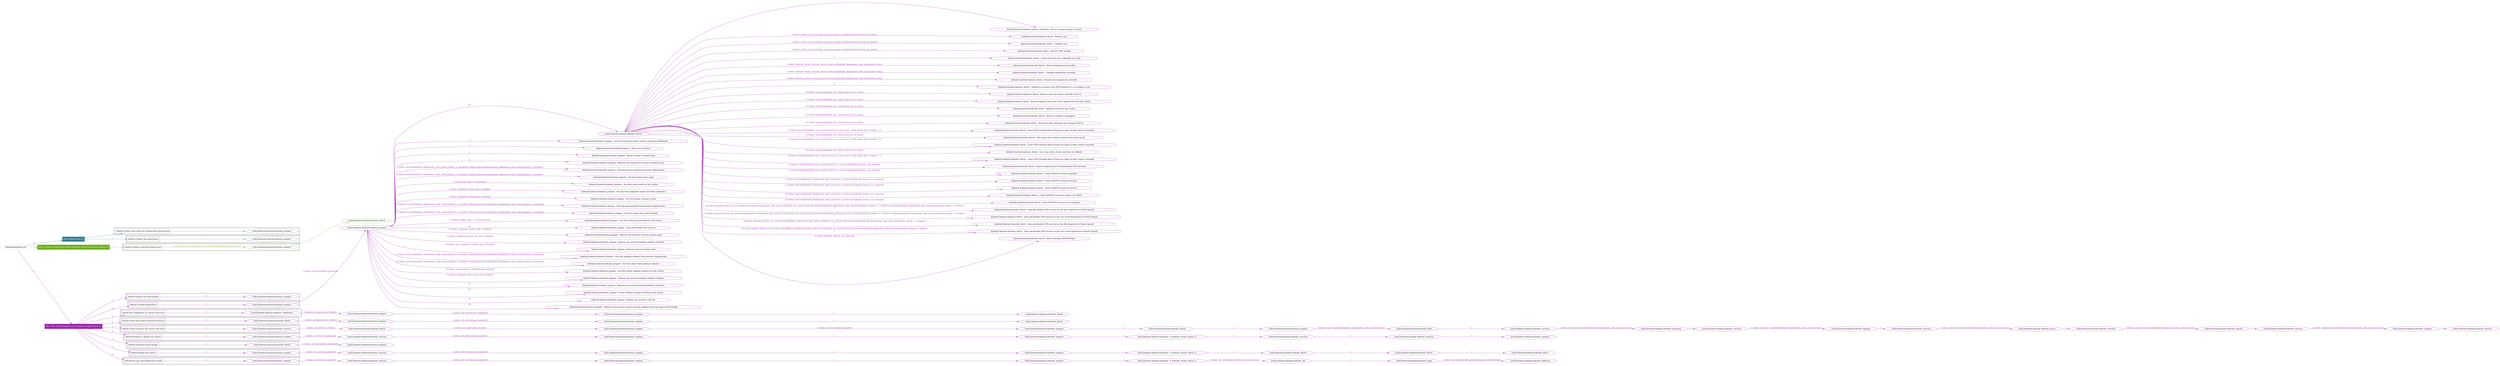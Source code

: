 digraph {
	graph [concentrate=true ordering=in rankdir=LR ratio=fill]
	edge [esep=5 sep=10]
	"kubeinit/playbook.yml" [id=root_node style=dotted]
	play_3e4458c6 [label="Play: Initial setup (1)" color="#387e94" fontcolor="#ffffff" id=play_3e4458c6 shape=box style=filled tooltip=localhost]
	"kubeinit/playbook.yml" -> play_3e4458c6 [label="1 " color="#387e94" fontcolor="#387e94" id=edge_5dd7894d labeltooltip="1 " tooltip="1 "]
	subgraph "kubeinit.kubeinit.kubeinit_prepare" {
		role_362f2348 [label="[role] kubeinit.kubeinit.kubeinit_prepare" color="#387e94" id=role_362f2348 tooltip="kubeinit.kubeinit.kubeinit_prepare"]
	}
	subgraph "kubeinit.kubeinit.kubeinit_prepare" {
		role_5cc0dd5c [label="[role] kubeinit.kubeinit.kubeinit_prepare" color="#387e94" id=role_5cc0dd5c tooltip="kubeinit.kubeinit.kubeinit_prepare"]
	}
	subgraph "Play: Initial setup (1)" {
		play_3e4458c6 -> block_9a80b5d0 [label=1 color="#387e94" fontcolor="#387e94" id=edge_ee8a1f1a labeltooltip=1 tooltip=1]
		subgraph cluster_block_9a80b5d0 {
			block_9a80b5d0 [label="[block] Gather facts about the deployment environment" color="#387e94" id=block_9a80b5d0 labeltooltip="Gather facts about the deployment environment" shape=box tooltip="Gather facts about the deployment environment"]
			block_9a80b5d0 -> role_362f2348 [label="1 " color="#387e94" fontcolor="#387e94" id=edge_64b3931f labeltooltip="1 " tooltip="1 "]
		}
		play_3e4458c6 -> block_da1a4b88 [label=2 color="#387e94" fontcolor="#387e94" id=edge_88e9b87a labeltooltip=2 tooltip=2]
		subgraph cluster_block_da1a4b88 {
			block_da1a4b88 [label="[block] Prepare the hypervisors" color="#387e94" id=block_da1a4b88 labeltooltip="Prepare the hypervisors" shape=box tooltip="Prepare the hypervisors"]
			block_da1a4b88 -> role_5cc0dd5c [label="1 " color="#387e94" fontcolor="#387e94" id=edge_35d73e39 labeltooltip="1 " tooltip="1 "]
		}
	}
	play_1908a44e [label="Play: Prepare all hypervisor hosts to deploy service and cluster nodes (0)" color="#6eb11b" fontcolor="#ffffff" id=play_1908a44e shape=box style=filled tooltip="Play: Prepare all hypervisor hosts to deploy service and cluster nodes (0)"]
	"kubeinit/playbook.yml" -> play_1908a44e [label="2 " color="#6eb11b" fontcolor="#6eb11b" id=edge_107cc01b labeltooltip="2 " tooltip="2 "]
	subgraph "kubeinit.kubeinit.kubeinit_libvirt" {
		role_36590da3 [label="[role] kubeinit.kubeinit.kubeinit_libvirt" color="#6eb11b" id=role_36590da3 tooltip="kubeinit.kubeinit.kubeinit_libvirt"]
	}
	subgraph "kubeinit.kubeinit.kubeinit_prepare" {
		role_0c005aa9 [label="[role] kubeinit.kubeinit.kubeinit_prepare" color="#6eb11b" id=role_0c005aa9 tooltip="kubeinit.kubeinit.kubeinit_prepare"]
		role_0c005aa9 -> role_36590da3 [label="1 " color="#6eb11b" fontcolor="#6eb11b" id=edge_e031c992 labeltooltip="1 " tooltip="1 "]
	}
	subgraph "Play: Prepare all hypervisor hosts to deploy service and cluster nodes (0)" {
		play_1908a44e -> block_5bf4557e [label=1 color="#6eb11b" fontcolor="#6eb11b" id=edge_34dacabb labeltooltip=1 tooltip=1]
		subgraph cluster_block_5bf4557e {
			block_5bf4557e [label="[block] Prepare individual hypervisors" color="#6eb11b" id=block_5bf4557e labeltooltip="Prepare individual hypervisors" shape=box tooltip="Prepare individual hypervisors"]
			block_5bf4557e -> role_0c005aa9 [label="1 [when: inventory_hostname in hostvars['kubeinit-facts'].hypervisors]" color="#6eb11b" fontcolor="#6eb11b" id=edge_fb489cae labeltooltip="1 [when: inventory_hostname in hostvars['kubeinit-facts'].hypervisors]" tooltip="1 [when: inventory_hostname in hostvars['kubeinit-facts'].hypervisors]"]
		}
	}
	play_e0ec0188 [label="Play: Run cluster deployment on prepared hypervisors (1)" color="#9b23a9" fontcolor="#ffffff" id=play_e0ec0188 shape=box style=filled tooltip=localhost]
	"kubeinit/playbook.yml" -> play_e0ec0188 [label="3 " color="#9b23a9" fontcolor="#9b23a9" id=edge_86d90d5e labeltooltip="3 " tooltip="3 "]
	subgraph "kubeinit.kubeinit.kubeinit_prepare" {
		role_f234d523 [label="[role] kubeinit.kubeinit.kubeinit_prepare" color="#9b23a9" id=role_f234d523 tooltip="kubeinit.kubeinit.kubeinit_prepare"]
	}
	subgraph "kubeinit.kubeinit.kubeinit_libvirt" {
		role_b74ada42 [label="[role] kubeinit.kubeinit.kubeinit_libvirt" color="#9b23a9" id=role_b74ada42 tooltip="kubeinit.kubeinit.kubeinit_libvirt"]
		task_77057389 [label="kubeinit.kubeinit.kubeinit_libvirt : Generate a list of vm guest names to match" color="#9b23a9" id=task_77057389 shape=octagon tooltip="kubeinit.kubeinit.kubeinit_libvirt : Generate a list of vm guest names to match"]
		role_b74ada42 -> task_77057389 [label="1 " color="#9b23a9" fontcolor="#9b23a9" id=edge_3cf0373e labeltooltip="1 " tooltip="1 "]
		task_a68d29db [label="kubeinit.kubeinit.kubeinit_libvirt : Destroy vms" color="#9b23a9" id=task_a68d29db shape=octagon tooltip="kubeinit.kubeinit.kubeinit_libvirt : Destroy vms"]
		role_b74ada42 -> task_a68d29db [label="2 [when: cluster_vm in matching_vm_guest_names or kubeinit_libvirt_destroy_all_guests]" color="#9b23a9" fontcolor="#9b23a9" id=edge_8be0ef36 labeltooltip="2 [when: cluster_vm in matching_vm_guest_names or kubeinit_libvirt_destroy_all_guests]" tooltip="2 [when: cluster_vm in matching_vm_guest_names or kubeinit_libvirt_destroy_all_guests]"]
		task_f47c4330 [label="kubeinit.kubeinit.kubeinit_libvirt : Undefine vms" color="#9b23a9" id=task_f47c4330 shape=octagon tooltip="kubeinit.kubeinit.kubeinit_libvirt : Undefine vms"]
		role_b74ada42 -> task_f47c4330 [label="3 [when: cluster_vm in matching_vm_guest_names or kubeinit_libvirt_destroy_all_guests]" color="#9b23a9" fontcolor="#9b23a9" id=edge_347c5d91 labeltooltip="3 [when: cluster_vm in matching_vm_guest_names or kubeinit_libvirt_destroy_all_guests]" tooltip="3 [when: cluster_vm in matching_vm_guest_names or kubeinit_libvirt_destroy_all_guests]"]
		task_2b2a0cac [label="kubeinit.kubeinit.kubeinit_libvirt : Remove VMs storage" color="#9b23a9" id=task_2b2a0cac shape=octagon tooltip="kubeinit.kubeinit.kubeinit_libvirt : Remove VMs storage"]
		role_b74ada42 -> task_2b2a0cac [label="4 [when: cluster_vm in matching_vm_guest_names or kubeinit_libvirt_destroy_all_guests]" color="#9b23a9" fontcolor="#9b23a9" id=edge_41164aaf labeltooltip="4 [when: cluster_vm in matching_vm_guest_names or kubeinit_libvirt_destroy_all_guests]" tooltip="4 [when: cluster_vm in matching_vm_guest_names or kubeinit_libvirt_destroy_all_guests]"]
		task_4bd4e16d [label="kubeinit.kubeinit.kubeinit_libvirt : Clean directories for config files per node" color="#9b23a9" id=task_4bd4e16d shape=octagon tooltip="kubeinit.kubeinit.kubeinit_libvirt : Clean directories for config files per node"]
		role_b74ada42 -> task_4bd4e16d [label="5 " color="#9b23a9" fontcolor="#9b23a9" id=edge_24b3d00a labeltooltip="5 " tooltip="5 "]
		task_49d1b191 [label="kubeinit.kubeinit.kubeinit_libvirt : Destroy deployment networks" color="#9b23a9" id=task_49d1b191 shape=octagon tooltip="kubeinit.kubeinit.kubeinit_libvirt : Destroy deployment networks"]
		role_b74ada42 -> task_49d1b191 [label="6 [when: kubeinit_cluster_network_name in hostvars[kubeinit_deployment_node_name].libvirt_nets]" color="#9b23a9" fontcolor="#9b23a9" id=edge_ab02d303 labeltooltip="6 [when: kubeinit_cluster_network_name in hostvars[kubeinit_deployment_node_name].libvirt_nets]" tooltip="6 [when: kubeinit_cluster_network_name in hostvars[kubeinit_deployment_node_name].libvirt_nets]"]
		task_3ec46f9f [label="kubeinit.kubeinit.kubeinit_libvirt : Undefine deployment networks" color="#9b23a9" id=task_3ec46f9f shape=octagon tooltip="kubeinit.kubeinit.kubeinit_libvirt : Undefine deployment networks"]
		role_b74ada42 -> task_3ec46f9f [label="7 [when: kubeinit_cluster_network_name in hostvars[kubeinit_deployment_node_name].libvirt_nets]" color="#9b23a9" fontcolor="#9b23a9" id=edge_0febca74 labeltooltip="7 [when: kubeinit_cluster_network_name in hostvars[kubeinit_deployment_node_name].libvirt_nets]" tooltip="7 [when: kubeinit_cluster_network_name in hostvars[kubeinit_deployment_node_name].libvirt_nets]"]
		task_bd4015fc [label="kubeinit.kubeinit.kubeinit_libvirt : Remove the deployment networks" color="#9b23a9" id=task_bd4015fc shape=octagon tooltip="kubeinit.kubeinit.kubeinit_libvirt : Remove the deployment networks"]
		role_b74ada42 -> task_bd4015fc [label="8 [when: kubeinit_cluster_network_name in hostvars[kubeinit_deployment_node_name].libvirt_nets]" color="#9b23a9" fontcolor="#9b23a9" id=edge_0e34b00f labeltooltip="8 [when: kubeinit_cluster_network_name in hostvars[kubeinit_deployment_node_name].libvirt_nets]" tooltip="8 [when: kubeinit_cluster_network_name in hostvars[kubeinit_deployment_node_name].libvirt_nets]"]
		task_490afbf0 [label="kubeinit.kubeinit.kubeinit_libvirt : Default is to remove the OVN network if it is no longer in use" color="#9b23a9" id=task_490afbf0 shape=octagon tooltip="kubeinit.kubeinit.kubeinit_libvirt : Default is to remove the OVN network if it is no longer in use"]
		role_b74ada42 -> task_490afbf0 [label="9 " color="#9b23a9" fontcolor="#9b23a9" id=edge_89003fe4 labeltooltip="9 " tooltip="9 "]
		task_d1fddb53 [label="kubeinit.kubeinit.kubeinit_libvirt : Remove route for cluster network via br-ex" color="#9b23a9" id=task_d1fddb53 shape=octagon tooltip="kubeinit.kubeinit.kubeinit_libvirt : Remove route for cluster network via br-ex"]
		role_b74ada42 -> task_d1fddb53 [label="10 [when: hostvars[kubeinit_ovn_central_host].ovs_is_active]" color="#9b23a9" fontcolor="#9b23a9" id=edge_6308bf60 labeltooltip="10 [when: hostvars[kubeinit_ovn_central_host].ovs_is_active]" tooltip="10 [when: hostvars[kubeinit_ovn_central_host].ovs_is_active]"]
		task_6d2729e9 [label="kubeinit.kubeinit.kubeinit_libvirt : Remove logical router port of the logical switch for this cluster" color="#9b23a9" id=task_6d2729e9 shape=octagon tooltip="kubeinit.kubeinit.kubeinit_libvirt : Remove logical router port of the logical switch for this cluster"]
		role_b74ada42 -> task_6d2729e9 [label="11 [when: hostvars[kubeinit_ovn_central_host].ovs_is_active]" color="#9b23a9" fontcolor="#9b23a9" id=edge_6088e6ef labeltooltip="11 [when: hostvars[kubeinit_ovn_central_host].ovs_is_active]" tooltip="11 [when: hostvars[kubeinit_ovn_central_host].ovs_is_active]"]
		task_377fe5c4 [label="kubeinit.kubeinit.kubeinit_libvirt : Remove switch for this cluster" color="#9b23a9" id=task_377fe5c4 shape=octagon tooltip="kubeinit.kubeinit.kubeinit_libvirt : Remove switch for this cluster"]
		role_b74ada42 -> task_377fe5c4 [label="12 [when: hostvars[kubeinit_ovn_central_host].ovs_is_active]" color="#9b23a9" fontcolor="#9b23a9" id=edge_e84b03cc labeltooltip="12 [when: hostvars[kubeinit_ovn_central_host].ovs_is_active]" tooltip="12 [when: hostvars[kubeinit_ovn_central_host].ovs_is_active]"]
		task_888cd167 [label="kubeinit.kubeinit.kubeinit_libvirt : Wait for changes to propagate" color="#9b23a9" id=task_888cd167 shape=octagon tooltip="kubeinit.kubeinit.kubeinit_libvirt : Wait for changes to propagate"]
		role_b74ada42 -> task_888cd167 [label="13 [when: hostvars[kubeinit_ovn_central_host].ovs_is_active]" color="#9b23a9" fontcolor="#9b23a9" id=edge_c206a5b7 labeltooltip="13 [when: hostvars[kubeinit_ovn_central_host].ovs_is_active]" tooltip="13 [when: hostvars[kubeinit_ovn_central_host].ovs_is_active]"]
		task_03514f30 [label="kubeinit.kubeinit.kubeinit_libvirt : See if any other networks are routing via br-ex" color="#9b23a9" id=task_03514f30 shape=octagon tooltip="kubeinit.kubeinit.kubeinit_libvirt : See if any other networks are routing via br-ex"]
		role_b74ada42 -> task_03514f30 [label="14 [when: hostvars[kubeinit_ovn_central_host].ovs_is_active]" color="#9b23a9" fontcolor="#9b23a9" id=edge_bd8f2b04 labeltooltip="14 [when: hostvars[kubeinit_ovn_central_host].ovs_is_active]" tooltip="14 [when: hostvars[kubeinit_ovn_central_host].ovs_is_active]"]
		task_6890a245 [label="kubeinit.kubeinit.kubeinit_libvirt : Leave OVN network alone if there are signs of other cluster networks" color="#9b23a9" id=task_6890a245 shape=octagon tooltip="kubeinit.kubeinit.kubeinit_libvirt : Leave OVN network alone if there are signs of other cluster networks"]
		role_b74ada42 -> task_6890a245 [label="15 [when: hostvars[kubeinit_ovn_central_host].ovs_is_active and _result.stdout_lines | length > 1]" color="#9b23a9" fontcolor="#9b23a9" id=edge_d31c6e9f labeltooltip="15 [when: hostvars[kubeinit_ovn_central_host].ovs_is_active and _result.stdout_lines | length > 1]" tooltip="15 [when: hostvars[kubeinit_ovn_central_host].ovs_is_active and _result.stdout_lines | length > 1]"]
		task_b7846a1f [label="kubeinit.kubeinit.kubeinit_libvirt : See if any other cluster switches have ports on lr0" color="#9b23a9" id=task_b7846a1f shape=octagon tooltip="kubeinit.kubeinit.kubeinit_libvirt : See if any other cluster switches have ports on lr0"]
		role_b74ada42 -> task_b7846a1f [label="16 [when: hostvars[kubeinit_ovn_central_host].ovs_is_active]" color="#9b23a9" fontcolor="#9b23a9" id=edge_f878350e labeltooltip="16 [when: hostvars[kubeinit_ovn_central_host].ovs_is_active]" tooltip="16 [when: hostvars[kubeinit_ovn_central_host].ovs_is_active]"]
		task_b126861c [label="kubeinit.kubeinit.kubeinit_libvirt : Leave OVN network alone if there are signs of other cluster networks" color="#9b23a9" id=task_b126861c shape=octagon tooltip="kubeinit.kubeinit.kubeinit_libvirt : Leave OVN network alone if there are signs of other cluster networks"]
		role_b74ada42 -> task_b126861c [label="17 [when: hostvars[kubeinit_ovn_central_host].ovs_is_active and _result.stdout_lines | length > 1]" color="#9b23a9" fontcolor="#9b23a9" id=edge_ce0e3207 labeltooltip="17 [when: hostvars[kubeinit_ovn_central_host].ovs_is_active and _result.stdout_lines | length > 1]" tooltip="17 [when: hostvars[kubeinit_ovn_central_host].ovs_is_active and _result.stdout_lines | length > 1]"]
		task_7738c95d [label="kubeinit.kubeinit.kubeinit_libvirt : See if any other cluster switches are defined" color="#9b23a9" id=task_7738c95d shape=octagon tooltip="kubeinit.kubeinit.kubeinit_libvirt : See if any other cluster switches are defined"]
		role_b74ada42 -> task_7738c95d [label="18 [when: hostvars[kubeinit_ovn_central_host].ovs_is_active]" color="#9b23a9" fontcolor="#9b23a9" id=edge_281ed18e labeltooltip="18 [when: hostvars[kubeinit_ovn_central_host].ovs_is_active]" tooltip="18 [when: hostvars[kubeinit_ovn_central_host].ovs_is_active]"]
		task_f4adf6a1 [label="kubeinit.kubeinit.kubeinit_libvirt : Leave OVN network alone if there are signs of other cluster networks" color="#9b23a9" id=task_f4adf6a1 shape=octagon tooltip="kubeinit.kubeinit.kubeinit_libvirt : Leave OVN network alone if there are signs of other cluster networks"]
		role_b74ada42 -> task_f4adf6a1 [label="19 [when: hostvars[kubeinit_ovn_central_host].ovs_is_active and _result.stdout_lines | length > 1]" color="#9b23a9" fontcolor="#9b23a9" id=edge_781857a1 labeltooltip="19 [when: hostvars[kubeinit_ovn_central_host].ovs_is_active and _result.stdout_lines | length > 1]" tooltip="19 [when: hostvars[kubeinit_ovn_central_host].ovs_is_active and _result.stdout_lines | length > 1]"]
		task_7247abc8 [label="kubeinit.kubeinit.kubeinit_libvirt : Remove logical router if tearing down OVN network" color="#9b23a9" id=task_7247abc8 shape=octagon tooltip="kubeinit.kubeinit.kubeinit_libvirt : Remove logical router if tearing down OVN network"]
		role_b74ada42 -> task_7247abc8 [label="20 [when: hostvars[kubeinit_ovn_central_host].ovs_is_active and kubeinit_destroy_ovn_network]" color="#9b23a9" fontcolor="#9b23a9" id=edge_70b76bec labeltooltip="20 [when: hostvars[kubeinit_ovn_central_host].ovs_is_active and kubeinit_destroy_ovn_network]" tooltip="20 [when: hostvars[kubeinit_ovn_central_host].ovs_is_active and kubeinit_destroy_ovn_network]"]
		task_2905f864 [label="kubeinit.kubeinit.kubeinit_libvirt : Clean OVN/OVS resources (public)" color="#9b23a9" id=task_2905f864 shape=octagon tooltip="kubeinit.kubeinit.kubeinit_libvirt : Clean OVN/OVS resources (public)"]
		role_b74ada42 -> task_2905f864 [label="21 [when: hostvars[kubeinit_ovn_central_host].ovs_is_active and kubeinit_destroy_ovn_network]" color="#9b23a9" fontcolor="#9b23a9" id=edge_034cd7ab labeltooltip="21 [when: hostvars[kubeinit_ovn_central_host].ovs_is_active and kubeinit_destroy_ovn_network]" tooltip="21 [when: hostvars[kubeinit_ovn_central_host].ovs_is_active and kubeinit_destroy_ovn_network]"]
		task_0cb597ed [label="kubeinit.kubeinit.kubeinit_libvirt : Clean OVN/OVS resources (br-int)" color="#9b23a9" id=task_0cb597ed shape=octagon tooltip="kubeinit.kubeinit.kubeinit_libvirt : Clean OVN/OVS resources (br-int)"]
		role_b74ada42 -> task_0cb597ed [label="22 [when: hostvars[kubeinit_deployment_node_name].ovs_is_active and kubeinit_destroy_ovn_network]" color="#9b23a9" fontcolor="#9b23a9" id=edge_2126f176 labeltooltip="22 [when: hostvars[kubeinit_deployment_node_name].ovs_is_active and kubeinit_destroy_ovn_network]" tooltip="22 [when: hostvars[kubeinit_deployment_node_name].ovs_is_active and kubeinit_destroy_ovn_network]"]
		task_c24cafa5 [label="kubeinit.kubeinit.kubeinit_libvirt : Clean OVN/OVS resources (br-ex)" color="#9b23a9" id=task_c24cafa5 shape=octagon tooltip="kubeinit.kubeinit.kubeinit_libvirt : Clean OVN/OVS resources (br-ex)"]
		role_b74ada42 -> task_c24cafa5 [label="23 [when: hostvars[kubeinit_deployment_node_name].ovs_is_active and kubeinit_destroy_ovn_network]" color="#9b23a9" fontcolor="#9b23a9" id=edge_a0649e63 labeltooltip="23 [when: hostvars[kubeinit_deployment_node_name].ovs_is_active and kubeinit_destroy_ovn_network]" tooltip="23 [when: hostvars[kubeinit_deployment_node_name].ovs_is_active and kubeinit_destroy_ovn_network]"]
		task_4f769862 [label="kubeinit.kubeinit.kubeinit_libvirt : Clean OVN/OVS resources (genev_sys_6081)" color="#9b23a9" id=task_4f769862 shape=octagon tooltip="kubeinit.kubeinit.kubeinit_libvirt : Clean OVN/OVS resources (genev_sys_6081)"]
		role_b74ada42 -> task_4f769862 [label="24 [when: hostvars[kubeinit_deployment_node_name].ovs_is_active and kubeinit_destroy_ovn_network]" color="#9b23a9" fontcolor="#9b23a9" id=edge_fda6f0e0 labeltooltip="24 [when: hostvars[kubeinit_deployment_node_name].ovs_is_active and kubeinit_destroy_ovn_network]" tooltip="24 [when: hostvars[kubeinit_deployment_node_name].ovs_is_active and kubeinit_destroy_ovn_network]"]
		task_9b514dbb [label="kubeinit.kubeinit.kubeinit_libvirt : Clean OVN/OVS resources (ovs-system)" color="#9b23a9" id=task_9b514dbb shape=octagon tooltip="kubeinit.kubeinit.kubeinit_libvirt : Clean OVN/OVS resources (ovs-system)"]
		role_b74ada42 -> task_9b514dbb [label="25 [when: hostvars[kubeinit_deployment_node_name].ovs_is_active and kubeinit_destroy_ovn_network]" color="#9b23a9" fontcolor="#9b23a9" id=edge_bd15617d labeltooltip="25 [when: hostvars[kubeinit_deployment_node_name].ovs_is_active and kubeinit_destroy_ovn_network]" tooltip="25 [when: hostvars[kubeinit_deployment_node_name].ovs_is_active and kubeinit_destroy_ovn_network]"]
		task_8f13f0f4 [label="kubeinit.kubeinit.kubeinit_libvirt : Stop and disable OVN services in the first hypervisor (CentOS based)" color="#9b23a9" id=task_8f13f0f4 shape=octagon tooltip="kubeinit.kubeinit.kubeinit_libvirt : Stop and disable OVN services in the first hypervisor (CentOS based)"]
		role_b74ada42 -> task_8f13f0f4 [label="26 [when: kubeinit_destroy_ovn_network and (kubeinit_deployment_node_name in kubeinit_ovn_central_host) and (hostvars[kubeinit_deployment_node_name].distribution_family == 'CentOS' or hostvars[kubeinit_deployment_node_name].distribution_family == 'Fedora')
]" color="#9b23a9" fontcolor="#9b23a9" id=edge_963d4b18 labeltooltip="26 [when: kubeinit_destroy_ovn_network and (kubeinit_deployment_node_name in kubeinit_ovn_central_host) and (hostvars[kubeinit_deployment_node_name].distribution_family == 'CentOS' or hostvars[kubeinit_deployment_node_name].distribution_family == 'Fedora')
]" tooltip="26 [when: kubeinit_destroy_ovn_network and (kubeinit_deployment_node_name in kubeinit_ovn_central_host) and (hostvars[kubeinit_deployment_node_name].distribution_family == 'CentOS' or hostvars[kubeinit_deployment_node_name].distribution_family == 'Fedora')
]"]
		task_6b877b25 [label="kubeinit.kubeinit.kubeinit_libvirt : Stop and disable OVN services in the rest of the hypervisors (CentOS based)" color="#9b23a9" id=task_6b877b25 shape=octagon tooltip="kubeinit.kubeinit.kubeinit_libvirt : Stop and disable OVN services in the rest of the hypervisors (CentOS based)"]
		role_b74ada42 -> task_6b877b25 [label="27 [when: kubeinit_destroy_ovn_network and (kubeinit_deployment_node_name not in kubeinit_ovn_central_host) and (hostvars[kubeinit_deployment_node_name].distribution_family == 'CentOS' or hostvars[kubeinit_deployment_node_name].distribution_family == 'Fedora')
]" color="#9b23a9" fontcolor="#9b23a9" id=edge_3ec59c6d labeltooltip="27 [when: kubeinit_destroy_ovn_network and (kubeinit_deployment_node_name not in kubeinit_ovn_central_host) and (hostvars[kubeinit_deployment_node_name].distribution_family == 'CentOS' or hostvars[kubeinit_deployment_node_name].distribution_family == 'Fedora')
]" tooltip="27 [when: kubeinit_destroy_ovn_network and (kubeinit_deployment_node_name not in kubeinit_ovn_central_host) and (hostvars[kubeinit_deployment_node_name].distribution_family == 'CentOS' or hostvars[kubeinit_deployment_node_name].distribution_family == 'Fedora')
]"]
		task_a691e405 [label="kubeinit.kubeinit.kubeinit_libvirt : Stop and disable OVN services in the first hypervisor (Ubuntu based)" color="#9b23a9" id=task_a691e405 shape=octagon tooltip="kubeinit.kubeinit.kubeinit_libvirt : Stop and disable OVN services in the first hypervisor (Ubuntu based)"]
		role_b74ada42 -> task_a691e405 [label="28 [when: kubeinit_destroy_ovn_network and (kubeinit_deployment_node_name in kubeinit_ovn_central_host) and (hostvars[kubeinit_deployment_node_name].distribution_family == 'Debian')
]" color="#9b23a9" fontcolor="#9b23a9" id=edge_453ce501 labeltooltip="28 [when: kubeinit_destroy_ovn_network and (kubeinit_deployment_node_name in kubeinit_ovn_central_host) and (hostvars[kubeinit_deployment_node_name].distribution_family == 'Debian')
]" tooltip="28 [when: kubeinit_destroy_ovn_network and (kubeinit_deployment_node_name in kubeinit_ovn_central_host) and (hostvars[kubeinit_deployment_node_name].distribution_family == 'Debian')
]"]
		task_01bbd475 [label="kubeinit.kubeinit.kubeinit_libvirt : Stop and disable OVN services in the rest of the hypervisors (Ubuntu based)" color="#9b23a9" id=task_01bbd475 shape=octagon tooltip="kubeinit.kubeinit.kubeinit_libvirt : Stop and disable OVN services in the rest of the hypervisors (Ubuntu based)"]
		role_b74ada42 -> task_01bbd475 [label="29 [when: kubeinit_destroy_ovn_network and (kubeinit_deployment_node_name not in kubeinit_ovn_central_host) and (hostvars[kubeinit_deployment_node_name].distribution_family == 'Debian')
]" color="#9b23a9" fontcolor="#9b23a9" id=edge_2681475e labeltooltip="29 [when: kubeinit_destroy_ovn_network and (kubeinit_deployment_node_name not in kubeinit_ovn_central_host) and (hostvars[kubeinit_deployment_node_name].distribution_family == 'Debian')
]" tooltip="29 [when: kubeinit_destroy_ovn_network and (kubeinit_deployment_node_name not in kubeinit_ovn_central_host) and (hostvars[kubeinit_deployment_node_name].distribution_family == 'Debian')
]"]
		task_fb80c508 [label="kubeinit.kubeinit.kubeinit_libvirt : Delete existing OVS/OVN files" color="#9b23a9" id=task_fb80c508 shape=octagon tooltip="kubeinit.kubeinit.kubeinit_libvirt : Delete existing OVS/OVN files"]
		role_b74ada42 -> task_fb80c508 [label="30 [when: kubeinit_destroy_ovn_network]" color="#9b23a9" fontcolor="#9b23a9" id=edge_e181c7d6 labeltooltip="30 [when: kubeinit_destroy_ovn_network]" tooltip="30 [when: kubeinit_destroy_ovn_network]"]
	}
	subgraph "kubeinit.kubeinit.kubeinit_prepare" {
		role_9a9cb689 [label="[role] kubeinit.kubeinit.kubeinit_prepare" color="#9b23a9" id=role_9a9cb689 tooltip="kubeinit.kubeinit.kubeinit_prepare"]
		task_8f870864 [label="kubeinit.kubeinit.kubeinit_prepare : Get list of existing remote system connection definitions" color="#9b23a9" id=task_8f870864 shape=octagon tooltip="kubeinit.kubeinit.kubeinit_prepare : Get list of existing remote system connection definitions"]
		role_9a9cb689 -> task_8f870864 [label="1 " color="#9b23a9" fontcolor="#9b23a9" id=edge_c8a77dc4 labeltooltip="1 " tooltip="1 "]
		task_ba2cac9a [label="kubeinit.kubeinit.kubeinit_prepare : Reset local ssh keys" color="#9b23a9" id=task_ba2cac9a shape=octagon tooltip="kubeinit.kubeinit.kubeinit_prepare : Reset local ssh keys"]
		role_9a9cb689 -> task_ba2cac9a [label="2 " color="#9b23a9" fontcolor="#9b23a9" id=edge_e9909f13 labeltooltip="2 " tooltip="2 "]
		task_5f452b5e [label="kubeinit.kubeinit.kubeinit_prepare : Reset ssh keys in hypervisors" color="#9b23a9" id=task_5f452b5e shape=octagon tooltip="kubeinit.kubeinit.kubeinit_prepare : Reset ssh keys in hypervisors"]
		role_9a9cb689 -> task_5f452b5e [label="3 " color="#9b23a9" fontcolor="#9b23a9" id=edge_d438c412 labeltooltip="3 " tooltip="3 "]
		task_bc7cea93 [label="kubeinit.kubeinit.kubeinit_prepare : Remove any existing ssh tunnels on bastion host" color="#9b23a9" id=task_bc7cea93 shape=octagon tooltip="kubeinit.kubeinit.kubeinit_prepare : Remove any existing ssh tunnels on bastion host"]
		role_9a9cb689 -> task_bc7cea93 [label="4 " color="#9b23a9" fontcolor="#9b23a9" id=edge_32d73149 labeltooltip="4 " tooltip="4 "]
		task_e3c85435 [label="kubeinit.kubeinit.kubeinit_prepare : Find any service pods from previous deployments" color="#9b23a9" id=task_e3c85435 shape=octagon tooltip="kubeinit.kubeinit.kubeinit_prepare : Find any service pods from previous deployments"]
		role_9a9cb689 -> task_e3c85435 [label="5 [when: hostvars[kubeinit_deployment_node_name].podman_is_installed is defined and hostvars[kubeinit_deployment_node_name].podman_is_installed]" color="#9b23a9" fontcolor="#9b23a9" id=edge_f25676d7 labeltooltip="5 [when: hostvars[kubeinit_deployment_node_name].podman_is_installed is defined and hostvars[kubeinit_deployment_node_name].podman_is_installed]" tooltip="5 [when: hostvars[kubeinit_deployment_node_name].podman_is_installed is defined and hostvars[kubeinit_deployment_node_name].podman_is_installed]"]
		task_db9ce209 [label="kubeinit.kubeinit.kubeinit_prepare : Set facts about those pods" color="#9b23a9" id=task_db9ce209 shape=octagon tooltip="kubeinit.kubeinit.kubeinit_prepare : Set facts about those pods"]
		role_9a9cb689 -> task_db9ce209 [label="6 [when: hostvars[kubeinit_deployment_node_name].podman_is_installed is defined and hostvars[kubeinit_deployment_node_name].podman_is_installed]" color="#9b23a9" fontcolor="#9b23a9" id=edge_60b4eb3a labeltooltip="6 [when: hostvars[kubeinit_deployment_node_name].podman_is_installed is defined and hostvars[kubeinit_deployment_node_name].podman_is_installed]" tooltip="6 [when: hostvars[kubeinit_deployment_node_name].podman_is_installed is defined and hostvars[kubeinit_deployment_node_name].podman_is_installed]"]
		task_5172d335 [label="kubeinit.kubeinit.kubeinit_prepare : Set facts about pods for this cluster" color="#9b23a9" id=task_5172d335 shape=octagon tooltip="kubeinit.kubeinit.kubeinit_prepare : Set facts about pods for this cluster"]
		role_9a9cb689 -> task_5172d335 [label="7 [when: pod_name == pod.Name]" color="#9b23a9" fontcolor="#9b23a9" id=edge_71245628 labeltooltip="7 [when: pod_name == pod.Name]" tooltip="7 [when: pod_name == pod.Name]"]
		task_cdea1139 [label="kubeinit.kubeinit.kubeinit_prepare : Get info from orphaned cluster pod infra containers" color="#9b23a9" id=task_cdea1139 shape=octagon tooltip="kubeinit.kubeinit.kubeinit_prepare : Get info from orphaned cluster pod infra containers"]
		role_9a9cb689 -> task_cdea1139 [label="8 [when: orphaned_cluster_pods is defined]" color="#9b23a9" fontcolor="#9b23a9" id=edge_8665f217 labeltooltip="8 [when: orphaned_cluster_pods is defined]" tooltip="8 [when: orphaned_cluster_pods is defined]"]
		task_c7a3158a [label="kubeinit.kubeinit.kubeinit_prepare : Set facts about container netns" color="#9b23a9" id=task_c7a3158a shape=octagon tooltip="kubeinit.kubeinit.kubeinit_prepare : Set facts about container netns"]
		role_9a9cb689 -> task_c7a3158a [label="9 [when: orphaned_cluster_pods is defined]" color="#9b23a9" fontcolor="#9b23a9" id=edge_013166fa labeltooltip="9 [when: orphaned_cluster_pods is defined]" tooltip="9 [when: orphaned_cluster_pods is defined]"]
		task_de650bb6 [label="kubeinit.kubeinit.kubeinit_prepare : Find any pod networks from previous deployments" color="#9b23a9" id=task_de650bb6 shape=octagon tooltip="kubeinit.kubeinit.kubeinit_prepare : Find any pod networks from previous deployments"]
		role_9a9cb689 -> task_de650bb6 [label="10 [when: hostvars[kubeinit_deployment_node_name].podman_is_installed is defined and hostvars[kubeinit_deployment_node_name].podman_is_installed]" color="#9b23a9" fontcolor="#9b23a9" id=edge_aac373db labeltooltip="10 [when: hostvars[kubeinit_deployment_node_name].podman_is_installed is defined and hostvars[kubeinit_deployment_node_name].podman_is_installed]" tooltip="10 [when: hostvars[kubeinit_deployment_node_name].podman_is_installed is defined and hostvars[kubeinit_deployment_node_name].podman_is_installed]"]
		task_d1a6e2e6 [label="kubeinit.kubeinit.kubeinit_prepare : Set facts about those pod networks" color="#9b23a9" id=task_d1a6e2e6 shape=octagon tooltip="kubeinit.kubeinit.kubeinit_prepare : Set facts about those pod networks"]
		role_9a9cb689 -> task_d1a6e2e6 [label="11 [when: hostvars[kubeinit_deployment_node_name].podman_is_installed is defined and hostvars[kubeinit_deployment_node_name].podman_is_installed]" color="#9b23a9" fontcolor="#9b23a9" id=edge_9fff0809 labeltooltip="11 [when: hostvars[kubeinit_deployment_node_name].podman_is_installed is defined and hostvars[kubeinit_deployment_node_name].podman_is_installed]" tooltip="11 [when: hostvars[kubeinit_deployment_node_name].podman_is_installed is defined and hostvars[kubeinit_deployment_node_name].podman_is_installed]"]
		task_28d76876 [label="kubeinit.kubeinit.kubeinit_prepare : Set facts about pod networks for this cluster" color="#9b23a9" id=task_28d76876 shape=octagon tooltip="kubeinit.kubeinit.kubeinit_prepare : Set facts about pod networks for this cluster"]
		role_9a9cb689 -> task_28d76876 [label="12 [when: bridge_name == network.name]" color="#9b23a9" fontcolor="#9b23a9" id=edge_4aeeeca8 labeltooltip="12 [when: bridge_name == network.name]" tooltip="12 [when: bridge_name == network.name]"]
		task_e95c98ad [label="kubeinit.kubeinit.kubeinit_prepare : Stop and disable user services" color="#9b23a9" id=task_e95c98ad shape=octagon tooltip="kubeinit.kubeinit.kubeinit_prepare : Stop and disable user services"]
		role_9a9cb689 -> task_e95c98ad [label="13 " color="#9b23a9" fontcolor="#9b23a9" id=edge_b7b875a0 labeltooltip="13 " tooltip="13 "]
		task_c4f6312f [label="kubeinit.kubeinit.kubeinit_prepare : Remove any previous services podman pods" color="#9b23a9" id=task_c4f6312f shape=octagon tooltip="kubeinit.kubeinit.kubeinit_prepare : Remove any previous services podman pods"]
		role_9a9cb689 -> task_c4f6312f [label="14 [when: orphaned_cluster_pods is defined]" color="#9b23a9" fontcolor="#9b23a9" id=edge_6ca8f2fb labeltooltip="14 [when: orphaned_cluster_pods is defined]" tooltip="14 [when: orphaned_cluster_pods is defined]"]
		task_a2f2cf01 [label="kubeinit.kubeinit.kubeinit_prepare : Remove any previous kubeinit podman network" color="#9b23a9" id=task_a2f2cf01 shape=octagon tooltip="kubeinit.kubeinit.kubeinit_prepare : Remove any previous kubeinit podman network"]
		role_9a9cb689 -> task_a2f2cf01 [label="15 [when: orphaned_cluster_pod_nets is defined]" color="#9b23a9" fontcolor="#9b23a9" id=edge_f5dc6ebd labeltooltip="15 [when: orphaned_cluster_pod_nets is defined]" tooltip="15 [when: orphaned_cluster_pod_nets is defined]"]
		task_4f8b9adf [label="kubeinit.kubeinit.kubeinit_prepare : Remove netns for cluster pods" color="#9b23a9" id=task_4f8b9adf shape=octagon tooltip="kubeinit.kubeinit.kubeinit_prepare : Remove netns for cluster pods"]
		role_9a9cb689 -> task_4f8b9adf [label="16 [when: infra_container_sandbox_keys is defined]" color="#9b23a9" fontcolor="#9b23a9" id=edge_718b375d labeltooltip="16 [when: infra_container_sandbox_keys is defined]" tooltip="16 [when: infra_container_sandbox_keys is defined]"]
		task_7ef0ebe2 [label="kubeinit.kubeinit.kubeinit_prepare : Find any podman volumes from previous deployments" color="#9b23a9" id=task_7ef0ebe2 shape=octagon tooltip="kubeinit.kubeinit.kubeinit_prepare : Find any podman volumes from previous deployments"]
		role_9a9cb689 -> task_7ef0ebe2 [label="17 [when: hostvars[kubeinit_deployment_node_name].podman_is_installed is defined and hostvars[kubeinit_deployment_node_name].podman_is_installed]" color="#9b23a9" fontcolor="#9b23a9" id=edge_74fda3ad labeltooltip="17 [when: hostvars[kubeinit_deployment_node_name].podman_is_installed is defined and hostvars[kubeinit_deployment_node_name].podman_is_installed]" tooltip="17 [when: hostvars[kubeinit_deployment_node_name].podman_is_installed is defined and hostvars[kubeinit_deployment_node_name].podman_is_installed]"]
		task_72617be4 [label="kubeinit.kubeinit.kubeinit_prepare : Set facts about those podman volumes" color="#9b23a9" id=task_72617be4 shape=octagon tooltip="kubeinit.kubeinit.kubeinit_prepare : Set facts about those podman volumes"]
		role_9a9cb689 -> task_72617be4 [label="18 [when: hostvars[kubeinit_deployment_node_name].podman_is_installed is defined and hostvars[kubeinit_deployment_node_name].podman_is_installed]" color="#9b23a9" fontcolor="#9b23a9" id=edge_0ef4429a labeltooltip="18 [when: hostvars[kubeinit_deployment_node_name].podman_is_installed is defined and hostvars[kubeinit_deployment_node_name].podman_is_installed]" tooltip="18 [when: hostvars[kubeinit_deployment_node_name].podman_is_installed is defined and hostvars[kubeinit_deployment_node_name].podman_is_installed]"]
		task_1d5a4f3c [label="kubeinit.kubeinit.kubeinit_prepare : Set facts about podman volumes for this cluster" color="#9b23a9" id=task_1d5a4f3c shape=octagon tooltip="kubeinit.kubeinit.kubeinit_prepare : Set facts about podman volumes for this cluster"]
		role_9a9cb689 -> task_1d5a4f3c [label="19 [when: volume.Name is match(cluster_pattern)]" color="#9b23a9" fontcolor="#9b23a9" id=edge_24b5cb7f labeltooltip="19 [when: volume.Name is match(cluster_pattern)]" tooltip="19 [when: volume.Name is match(cluster_pattern)]"]
		task_7e496ded [label="kubeinit.kubeinit.kubeinit_prepare : Remove any previous kubeinit podman volumes" color="#9b23a9" id=task_7e496ded shape=octagon tooltip="kubeinit.kubeinit.kubeinit_prepare : Remove any previous kubeinit podman volumes"]
		role_9a9cb689 -> task_7e496ded [label="20 [when: orphaned_cluster_pod_vols is defined]" color="#9b23a9" fontcolor="#9b23a9" id=edge_f5dd13ef labeltooltip="20 [when: orphaned_cluster_pod_vols is defined]" tooltip="20 [when: orphaned_cluster_pod_vols is defined]"]
		task_421c4d7f [label="kubeinit.kubeinit.kubeinit_prepare : Remove any previous kubeinit buildah containers" color="#9b23a9" id=task_421c4d7f shape=octagon tooltip="kubeinit.kubeinit.kubeinit_prepare : Remove any previous kubeinit buildah containers"]
		role_9a9cb689 -> task_421c4d7f [label="21 " color="#9b23a9" fontcolor="#9b23a9" id=edge_668b95af labeltooltip="21 " tooltip="21 "]
		task_1916dff5 [label="kubeinit.kubeinit.kubeinit_prepare : Prune container images created for the cluster" color="#9b23a9" id=task_1916dff5 shape=octagon tooltip="kubeinit.kubeinit.kubeinit_prepare : Prune container images created for the cluster"]
		role_9a9cb689 -> task_1916dff5 [label="22 " color="#9b23a9" fontcolor="#9b23a9" id=edge_e1ce46a2 labeltooltip="22 " tooltip="22 "]
		task_e66a61df [label="kubeinit.kubeinit.kubeinit_prepare : Remove any previous veth dev" color="#9b23a9" id=task_e66a61df shape=octagon tooltip="kubeinit.kubeinit.kubeinit_prepare : Remove any previous veth dev"]
		role_9a9cb689 -> task_e66a61df [label="23 " color="#9b23a9" fontcolor="#9b23a9" id=edge_024228fe labeltooltip="23 " tooltip="23 "]
		task_47f72ece [label="kubeinit.kubeinit.kubeinit_prepare : Remove any previous cluster network endpoint from the openvswitch bridge" color="#9b23a9" id=task_47f72ece shape=octagon tooltip="kubeinit.kubeinit.kubeinit_prepare : Remove any previous cluster network endpoint from the openvswitch bridge"]
		role_9a9cb689 -> task_47f72ece [label="24 " color="#9b23a9" fontcolor="#9b23a9" id=edge_dd99a4fb labeltooltip="24 " tooltip="24 "]
		role_9a9cb689 -> role_b74ada42 [label="25 " color="#9b23a9" fontcolor="#9b23a9" id=edge_63a85a96 labeltooltip="25 " tooltip="25 "]
	}
	subgraph "kubeinit.kubeinit.kubeinit_prepare" {
		role_4c96c75d [label="[role] kubeinit.kubeinit.kubeinit_prepare" color="#9b23a9" id=role_4c96c75d tooltip="kubeinit.kubeinit.kubeinit_prepare"]
		role_4c96c75d -> role_9a9cb689 [label="1 [when: not environment_prepared]" color="#9b23a9" fontcolor="#9b23a9" id=edge_11ff65c1 labeltooltip="1 [when: not environment_prepared]" tooltip="1 [when: not environment_prepared]"]
	}
	subgraph "kubeinit.kubeinit.kubeinit_libvirt" {
		role_34eaa155 [label="[role] kubeinit.kubeinit.kubeinit_libvirt" color="#9b23a9" id=role_34eaa155 tooltip="kubeinit.kubeinit.kubeinit_libvirt"]
	}
	subgraph "kubeinit.kubeinit.kubeinit_prepare" {
		role_94e3dc7f [label="[role] kubeinit.kubeinit.kubeinit_prepare" color="#9b23a9" id=role_94e3dc7f tooltip="kubeinit.kubeinit.kubeinit_prepare"]
		role_94e3dc7f -> role_34eaa155 [label="1 " color="#9b23a9" fontcolor="#9b23a9" id=edge_15d801c7 labeltooltip="1 " tooltip="1 "]
	}
	subgraph "kubeinit.kubeinit.kubeinit_prepare" {
		role_7ee4945c [label="[role] kubeinit.kubeinit.kubeinit_prepare" color="#9b23a9" id=role_7ee4945c tooltip="kubeinit.kubeinit.kubeinit_prepare"]
		role_7ee4945c -> role_94e3dc7f [label="1 [when: not environment_prepared]" color="#9b23a9" fontcolor="#9b23a9" id=edge_76e23d73 labeltooltip="1 [when: not environment_prepared]" tooltip="1 [when: not environment_prepared]"]
	}
	subgraph "kubeinit.kubeinit.kubeinit_validations" {
		role_53062180 [label="[role] kubeinit.kubeinit.kubeinit_validations" color="#9b23a9" id=role_53062180 tooltip="kubeinit.kubeinit.kubeinit_validations"]
		role_53062180 -> role_7ee4945c [label="1 [when: not hypervisors_cleaned]" color="#9b23a9" fontcolor="#9b23a9" id=edge_21a34e25 labeltooltip="1 [when: not hypervisors_cleaned]" tooltip="1 [when: not hypervisors_cleaned]"]
	}
	subgraph "kubeinit.kubeinit.kubeinit_libvirt" {
		role_449b1647 [label="[role] kubeinit.kubeinit.kubeinit_libvirt" color="#9b23a9" id=role_449b1647 tooltip="kubeinit.kubeinit.kubeinit_libvirt"]
	}
	subgraph "kubeinit.kubeinit.kubeinit_prepare" {
		role_33e5f0a3 [label="[role] kubeinit.kubeinit.kubeinit_prepare" color="#9b23a9" id=role_33e5f0a3 tooltip="kubeinit.kubeinit.kubeinit_prepare"]
		role_33e5f0a3 -> role_449b1647 [label="1 " color="#9b23a9" fontcolor="#9b23a9" id=edge_1333a023 labeltooltip="1 " tooltip="1 "]
	}
	subgraph "kubeinit.kubeinit.kubeinit_prepare" {
		role_3b10a5c2 [label="[role] kubeinit.kubeinit.kubeinit_prepare" color="#9b23a9" id=role_3b10a5c2 tooltip="kubeinit.kubeinit.kubeinit_prepare"]
		role_3b10a5c2 -> role_33e5f0a3 [label="1 [when: not environment_prepared]" color="#9b23a9" fontcolor="#9b23a9" id=edge_5daf36cc labeltooltip="1 [when: not environment_prepared]" tooltip="1 [when: not environment_prepared]"]
	}
	subgraph "kubeinit.kubeinit.kubeinit_libvirt" {
		role_d61d36f5 [label="[role] kubeinit.kubeinit.kubeinit_libvirt" color="#9b23a9" id=role_d61d36f5 tooltip="kubeinit.kubeinit.kubeinit_libvirt"]
		role_d61d36f5 -> role_3b10a5c2 [label="1 [when: not hypervisors_cleaned]" color="#9b23a9" fontcolor="#9b23a9" id=edge_47e01bc9 labeltooltip="1 [when: not hypervisors_cleaned]" tooltip="1 [when: not hypervisors_cleaned]"]
	}
	subgraph "kubeinit.kubeinit.kubeinit_services" {
		role_5ba4608e [label="[role] kubeinit.kubeinit.kubeinit_services" color="#9b23a9" id=role_5ba4608e tooltip="kubeinit.kubeinit.kubeinit_services"]
	}
	subgraph "kubeinit.kubeinit.kubeinit_registry" {
		role_f8e51408 [label="[role] kubeinit.kubeinit.kubeinit_registry" color="#9b23a9" id=role_f8e51408 tooltip="kubeinit.kubeinit.kubeinit_registry"]
		role_f8e51408 -> role_5ba4608e [label="1 " color="#9b23a9" fontcolor="#9b23a9" id=edge_08dd1eba labeltooltip="1 " tooltip="1 "]
	}
	subgraph "kubeinit.kubeinit.kubeinit_services" {
		role_2553201d [label="[role] kubeinit.kubeinit.kubeinit_services" color="#9b23a9" id=role_2553201d tooltip="kubeinit.kubeinit.kubeinit_services"]
		role_2553201d -> role_f8e51408 [label="1 [when: 'registry' in hostvars[kubeinit_deployment_node_name].services]" color="#9b23a9" fontcolor="#9b23a9" id=edge_d41417d7 labeltooltip="1 [when: 'registry' in hostvars[kubeinit_deployment_node_name].services]" tooltip="1 [when: 'registry' in hostvars[kubeinit_deployment_node_name].services]"]
	}
	subgraph "kubeinit.kubeinit.kubeinit_apache" {
		role_06bb3bc4 [label="[role] kubeinit.kubeinit.kubeinit_apache" color="#9b23a9" id=role_06bb3bc4 tooltip="kubeinit.kubeinit.kubeinit_apache"]
		role_06bb3bc4 -> role_2553201d [label="1 " color="#9b23a9" fontcolor="#9b23a9" id=edge_5b092d5b labeltooltip="1 " tooltip="1 "]
	}
	subgraph "kubeinit.kubeinit.kubeinit_services" {
		role_d184452b [label="[role] kubeinit.kubeinit.kubeinit_services" color="#9b23a9" id=role_d184452b tooltip="kubeinit.kubeinit.kubeinit_services"]
		role_d184452b -> role_06bb3bc4 [label="1 [when: 'apache' in hostvars[kubeinit_deployment_node_name].services]" color="#9b23a9" fontcolor="#9b23a9" id=edge_9f13860a labeltooltip="1 [when: 'apache' in hostvars[kubeinit_deployment_node_name].services]" tooltip="1 [when: 'apache' in hostvars[kubeinit_deployment_node_name].services]"]
	}
	subgraph "kubeinit.kubeinit.kubeinit_nexus" {
		role_a1f365de [label="[role] kubeinit.kubeinit.kubeinit_nexus" color="#9b23a9" id=role_a1f365de tooltip="kubeinit.kubeinit.kubeinit_nexus"]
		role_a1f365de -> role_d184452b [label="1 " color="#9b23a9" fontcolor="#9b23a9" id=edge_62a03702 labeltooltip="1 " tooltip="1 "]
	}
	subgraph "kubeinit.kubeinit.kubeinit_services" {
		role_fe0de67b [label="[role] kubeinit.kubeinit.kubeinit_services" color="#9b23a9" id=role_fe0de67b tooltip="kubeinit.kubeinit.kubeinit_services"]
		role_fe0de67b -> role_a1f365de [label="1 [when: 'nexus' in hostvars[kubeinit_deployment_node_name].services]" color="#9b23a9" fontcolor="#9b23a9" id=edge_300a4a70 labeltooltip="1 [when: 'nexus' in hostvars[kubeinit_deployment_node_name].services]" tooltip="1 [when: 'nexus' in hostvars[kubeinit_deployment_node_name].services]"]
	}
	subgraph "kubeinit.kubeinit.kubeinit_haproxy" {
		role_a2fcdecb [label="[role] kubeinit.kubeinit.kubeinit_haproxy" color="#9b23a9" id=role_a2fcdecb tooltip="kubeinit.kubeinit.kubeinit_haproxy"]
		role_a2fcdecb -> role_fe0de67b [label="1 " color="#9b23a9" fontcolor="#9b23a9" id=edge_73c7f25e labeltooltip="1 " tooltip="1 "]
	}
	subgraph "kubeinit.kubeinit.kubeinit_services" {
		role_376c99c4 [label="[role] kubeinit.kubeinit.kubeinit_services" color="#9b23a9" id=role_376c99c4 tooltip="kubeinit.kubeinit.kubeinit_services"]
		role_376c99c4 -> role_a2fcdecb [label="1 [when: 'haproxy' in hostvars[kubeinit_deployment_node_name].services]" color="#9b23a9" fontcolor="#9b23a9" id=edge_6cb16ab5 labeltooltip="1 [when: 'haproxy' in hostvars[kubeinit_deployment_node_name].services]" tooltip="1 [when: 'haproxy' in hostvars[kubeinit_deployment_node_name].services]"]
	}
	subgraph "kubeinit.kubeinit.kubeinit_dnsmasq" {
		role_47fa4251 [label="[role] kubeinit.kubeinit.kubeinit_dnsmasq" color="#9b23a9" id=role_47fa4251 tooltip="kubeinit.kubeinit.kubeinit_dnsmasq"]
		role_47fa4251 -> role_376c99c4 [label="1 " color="#9b23a9" fontcolor="#9b23a9" id=edge_20e18dc0 labeltooltip="1 " tooltip="1 "]
	}
	subgraph "kubeinit.kubeinit.kubeinit_services" {
		role_d76d431c [label="[role] kubeinit.kubeinit.kubeinit_services" color="#9b23a9" id=role_d76d431c tooltip="kubeinit.kubeinit.kubeinit_services"]
		role_d76d431c -> role_47fa4251 [label="1 [when: 'dnsmasq' in hostvars[kubeinit_deployment_node_name].services]" color="#9b23a9" fontcolor="#9b23a9" id=edge_cad5dd6a labeltooltip="1 [when: 'dnsmasq' in hostvars[kubeinit_deployment_node_name].services]" tooltip="1 [when: 'dnsmasq' in hostvars[kubeinit_deployment_node_name].services]"]
	}
	subgraph "kubeinit.kubeinit.kubeinit_bind" {
		role_1ef1bfaa [label="[role] kubeinit.kubeinit.kubeinit_bind" color="#9b23a9" id=role_1ef1bfaa tooltip="kubeinit.kubeinit.kubeinit_bind"]
		role_1ef1bfaa -> role_d76d431c [label="1 " color="#9b23a9" fontcolor="#9b23a9" id=edge_75449f54 labeltooltip="1 " tooltip="1 "]
	}
	subgraph "kubeinit.kubeinit.kubeinit_prepare" {
		role_b58eca80 [label="[role] kubeinit.kubeinit.kubeinit_prepare" color="#9b23a9" id=role_b58eca80 tooltip="kubeinit.kubeinit.kubeinit_prepare"]
		role_b58eca80 -> role_1ef1bfaa [label="1 [when: 'bind' in hostvars[kubeinit_deployment_node_name].services]" color="#9b23a9" fontcolor="#9b23a9" id=edge_5379271e labeltooltip="1 [when: 'bind' in hostvars[kubeinit_deployment_node_name].services]" tooltip="1 [when: 'bind' in hostvars[kubeinit_deployment_node_name].services]"]
	}
	subgraph "kubeinit.kubeinit.kubeinit_libvirt" {
		role_4855fa07 [label="[role] kubeinit.kubeinit.kubeinit_libvirt" color="#9b23a9" id=role_4855fa07 tooltip="kubeinit.kubeinit.kubeinit_libvirt"]
		role_4855fa07 -> role_b58eca80 [label="1 " color="#9b23a9" fontcolor="#9b23a9" id=edge_a50a4f53 labeltooltip="1 " tooltip="1 "]
	}
	subgraph "kubeinit.kubeinit.kubeinit_prepare" {
		role_f32a3ec3 [label="[role] kubeinit.kubeinit.kubeinit_prepare" color="#9b23a9" id=role_f32a3ec3 tooltip="kubeinit.kubeinit.kubeinit_prepare"]
		role_f32a3ec3 -> role_4855fa07 [label="1 " color="#9b23a9" fontcolor="#9b23a9" id=edge_51aca967 labeltooltip="1 " tooltip="1 "]
	}
	subgraph "kubeinit.kubeinit.kubeinit_prepare" {
		role_84480cb2 [label="[role] kubeinit.kubeinit.kubeinit_prepare" color="#9b23a9" id=role_84480cb2 tooltip="kubeinit.kubeinit.kubeinit_prepare"]
		role_84480cb2 -> role_f32a3ec3 [label="1 [when: not environment_prepared]" color="#9b23a9" fontcolor="#9b23a9" id=edge_e63ed5b5 labeltooltip="1 [when: not environment_prepared]" tooltip="1 [when: not environment_prepared]"]
	}
	subgraph "kubeinit.kubeinit.kubeinit_libvirt" {
		role_5849de12 [label="[role] kubeinit.kubeinit.kubeinit_libvirt" color="#9b23a9" id=role_5849de12 tooltip="kubeinit.kubeinit.kubeinit_libvirt"]
		role_5849de12 -> role_84480cb2 [label="1 [when: not hypervisors_cleaned]" color="#9b23a9" fontcolor="#9b23a9" id=edge_7c4e2249 labeltooltip="1 [when: not hypervisors_cleaned]" tooltip="1 [when: not hypervisors_cleaned]"]
	}
	subgraph "kubeinit.kubeinit.kubeinit_services" {
		role_17f45cb5 [label="[role] kubeinit.kubeinit.kubeinit_services" color="#9b23a9" id=role_17f45cb5 tooltip="kubeinit.kubeinit.kubeinit_services"]
		role_17f45cb5 -> role_5849de12 [label="1 [when: not network_created]" color="#9b23a9" fontcolor="#9b23a9" id=edge_9ce7aa56 labeltooltip="1 [when: not network_created]" tooltip="1 [when: not network_created]"]
	}
	subgraph "kubeinit.kubeinit.kubeinit_prepare" {
		role_0fc574ad [label="[role] kubeinit.kubeinit.kubeinit_prepare" color="#9b23a9" id=role_0fc574ad tooltip="kubeinit.kubeinit.kubeinit_prepare"]
	}
	subgraph "kubeinit.kubeinit.kubeinit_services" {
		role_d286532a [label="[role] kubeinit.kubeinit.kubeinit_services" color="#9b23a9" id=role_d286532a tooltip="kubeinit.kubeinit.kubeinit_services"]
		role_d286532a -> role_0fc574ad [label="1 " color="#9b23a9" fontcolor="#9b23a9" id=edge_ee63e682 labeltooltip="1 " tooltip="1 "]
	}
	subgraph "kubeinit.kubeinit.kubeinit_services" {
		role_ff9deeb3 [label="[role] kubeinit.kubeinit.kubeinit_services" color="#9b23a9" id=role_ff9deeb3 tooltip="kubeinit.kubeinit.kubeinit_services"]
		role_ff9deeb3 -> role_d286532a [label="1 " color="#9b23a9" fontcolor="#9b23a9" id=edge_3c131125 labeltooltip="1 " tooltip="1 "]
	}
	subgraph "kubeinit.kubeinit.kubeinit_{{ kubeinit_cluster_distro }}" {
		role_d68c7f64 [label="[role] kubeinit.kubeinit.kubeinit_{{ kubeinit_cluster_distro }}" color="#9b23a9" id=role_d68c7f64 tooltip="kubeinit.kubeinit.kubeinit_{{ kubeinit_cluster_distro }}"]
		role_d68c7f64 -> role_ff9deeb3 [label="1 " color="#9b23a9" fontcolor="#9b23a9" id=edge_530031ea labeltooltip="1 " tooltip="1 "]
	}
	subgraph "kubeinit.kubeinit.kubeinit_prepare" {
		role_36afac6e [label="[role] kubeinit.kubeinit.kubeinit_prepare" color="#9b23a9" id=role_36afac6e tooltip="kubeinit.kubeinit.kubeinit_prepare"]
		role_36afac6e -> role_d68c7f64 [label="1 " color="#9b23a9" fontcolor="#9b23a9" id=edge_d9b87b03 labeltooltip="1 " tooltip="1 "]
	}
	subgraph "kubeinit.kubeinit.kubeinit_prepare" {
		role_995328e2 [label="[role] kubeinit.kubeinit.kubeinit_prepare" color="#9b23a9" id=role_995328e2 tooltip="kubeinit.kubeinit.kubeinit_prepare"]
		role_995328e2 -> role_36afac6e [label="1 " color="#9b23a9" fontcolor="#9b23a9" id=edge_f7ffe39f labeltooltip="1 " tooltip="1 "]
	}
	subgraph "kubeinit.kubeinit.kubeinit_services" {
		role_0db24a82 [label="[role] kubeinit.kubeinit.kubeinit_services" color="#9b23a9" id=role_0db24a82 tooltip="kubeinit.kubeinit.kubeinit_services"]
		role_0db24a82 -> role_995328e2 [label="1 [when: not environment_prepared]" color="#9b23a9" fontcolor="#9b23a9" id=edge_50c70f94 labeltooltip="1 [when: not environment_prepared]" tooltip="1 [when: not environment_prepared]"]
	}
	subgraph "kubeinit.kubeinit.kubeinit_prepare" {
		role_7c612ea3 [label="[role] kubeinit.kubeinit.kubeinit_prepare" color="#9b23a9" id=role_7c612ea3 tooltip="kubeinit.kubeinit.kubeinit_prepare"]
		role_7c612ea3 -> role_0db24a82 [label="1 [when: not services_prepared]" color="#9b23a9" fontcolor="#9b23a9" id=edge_24e47182 labeltooltip="1 [when: not services_prepared]" tooltip="1 [when: not services_prepared]"]
	}
	subgraph "kubeinit.kubeinit.kubeinit_prepare" {
		role_ab9329d9 [label="[role] kubeinit.kubeinit.kubeinit_prepare" color="#9b23a9" id=role_ab9329d9 tooltip="kubeinit.kubeinit.kubeinit_prepare"]
	}
	subgraph "kubeinit.kubeinit.kubeinit_libvirt" {
		role_44b75e00 [label="[role] kubeinit.kubeinit.kubeinit_libvirt" color="#9b23a9" id=role_44b75e00 tooltip="kubeinit.kubeinit.kubeinit_libvirt"]
		role_44b75e00 -> role_ab9329d9 [label="1 [when: not environment_prepared]" color="#9b23a9" fontcolor="#9b23a9" id=edge_bb663f81 labeltooltip="1 [when: not environment_prepared]" tooltip="1 [when: not environment_prepared]"]
	}
	subgraph "kubeinit.kubeinit.kubeinit_libvirt" {
		role_457a7fa0 [label="[role] kubeinit.kubeinit.kubeinit_libvirt" color="#9b23a9" id=role_457a7fa0 tooltip="kubeinit.kubeinit.kubeinit_libvirt"]
	}
	subgraph "kubeinit.kubeinit.kubeinit_libvirt" {
		role_b5dc6ce9 [label="[role] kubeinit.kubeinit.kubeinit_libvirt" color="#9b23a9" id=role_b5dc6ce9 tooltip="kubeinit.kubeinit.kubeinit_libvirt"]
		role_b5dc6ce9 -> role_457a7fa0 [label="1 " color="#9b23a9" fontcolor="#9b23a9" id=edge_7846e426 labeltooltip="1 " tooltip="1 "]
	}
	subgraph "kubeinit.kubeinit.kubeinit_libvirt" {
		role_99ede88d [label="[role] kubeinit.kubeinit.kubeinit_libvirt" color="#9b23a9" id=role_99ede88d tooltip="kubeinit.kubeinit.kubeinit_libvirt"]
		role_99ede88d -> role_b5dc6ce9 [label="1 " color="#9b23a9" fontcolor="#9b23a9" id=edge_f34f4de4 labeltooltip="1 " tooltip="1 "]
	}
	subgraph "kubeinit.kubeinit.kubeinit_{{ kubeinit_cluster_distro }}" {
		role_c3111db6 [label="[role] kubeinit.kubeinit.kubeinit_{{ kubeinit_cluster_distro }}" color="#9b23a9" id=role_c3111db6 tooltip="kubeinit.kubeinit.kubeinit_{{ kubeinit_cluster_distro }}"]
		role_c3111db6 -> role_99ede88d [label="1 " color="#9b23a9" fontcolor="#9b23a9" id=edge_4a197f77 labeltooltip="1 " tooltip="1 "]
	}
	subgraph "kubeinit.kubeinit.kubeinit_prepare" {
		role_eb6fbe00 [label="[role] kubeinit.kubeinit.kubeinit_prepare" color="#9b23a9" id=role_eb6fbe00 tooltip="kubeinit.kubeinit.kubeinit_prepare"]
		role_eb6fbe00 -> role_c3111db6 [label="1 " color="#9b23a9" fontcolor="#9b23a9" id=edge_0c941584 labeltooltip="1 " tooltip="1 "]
	}
	subgraph "kubeinit.kubeinit.kubeinit_prepare" {
		role_aa363e4d [label="[role] kubeinit.kubeinit.kubeinit_prepare" color="#9b23a9" id=role_aa363e4d tooltip="kubeinit.kubeinit.kubeinit_prepare"]
		role_aa363e4d -> role_eb6fbe00 [label="1 " color="#9b23a9" fontcolor="#9b23a9" id=edge_b4e61b3c labeltooltip="1 " tooltip="1 "]
	}
	subgraph "kubeinit.kubeinit.kubeinit_services" {
		role_d1c021e8 [label="[role] kubeinit.kubeinit.kubeinit_services" color="#9b23a9" id=role_d1c021e8 tooltip="kubeinit.kubeinit.kubeinit_services"]
		role_d1c021e8 -> role_aa363e4d [label="1 [when: not environment_prepared]" color="#9b23a9" fontcolor="#9b23a9" id=edge_4733d584 labeltooltip="1 [when: not environment_prepared]" tooltip="1 [when: not environment_prepared]"]
	}
	subgraph "kubeinit.kubeinit.kubeinit_prepare" {
		role_1c5dd1fe [label="[role] kubeinit.kubeinit.kubeinit_prepare" color="#9b23a9" id=role_1c5dd1fe tooltip="kubeinit.kubeinit.kubeinit_prepare"]
		role_1c5dd1fe -> role_d1c021e8 [label="1 [when: not services_prepared]" color="#9b23a9" fontcolor="#9b23a9" id=edge_88b9b435 labeltooltip="1 [when: not services_prepared]" tooltip="1 [when: not services_prepared]"]
	}
	subgraph "kubeinit.kubeinit.kubeinit_kubevirt" {
		role_298d1975 [label="[role] kubeinit.kubeinit.kubeinit_kubevirt" color="#9b23a9" id=role_298d1975 tooltip="kubeinit.kubeinit.kubeinit_kubevirt"]
	}
	subgraph "kubeinit.kubeinit.kubeinit_apps" {
		role_6df6b291 [label="[role] kubeinit.kubeinit.kubeinit_apps" color="#9b23a9" id=role_6df6b291 tooltip="kubeinit.kubeinit.kubeinit_apps"]
		role_6df6b291 -> role_298d1975 [label="1 [when: not kubeinit_okd_openshift_deploy | default(False)]" color="#9b23a9" fontcolor="#9b23a9" id=edge_5b6c0d0c labeltooltip="1 [when: not kubeinit_okd_openshift_deploy | default(False)]" tooltip="1 [when: not kubeinit_okd_openshift_deploy | default(False)]"]
	}
	subgraph "kubeinit.kubeinit.kubeinit_nfs" {
		role_09e85e44 [label="[role] kubeinit.kubeinit.kubeinit_nfs" color="#9b23a9" id=role_09e85e44 tooltip="kubeinit.kubeinit.kubeinit_nfs"]
		role_09e85e44 -> role_6df6b291 [label="1 " color="#9b23a9" fontcolor="#9b23a9" id=edge_6198d9af labeltooltip="1 " tooltip="1 "]
	}
	subgraph "kubeinit.kubeinit.kubeinit_{{ kubeinit_cluster_distro }}" {
		role_c30e5d9b [label="[role] kubeinit.kubeinit.kubeinit_{{ kubeinit_cluster_distro }}" color="#9b23a9" id=role_c30e5d9b tooltip="kubeinit.kubeinit.kubeinit_{{ kubeinit_cluster_distro }}"]
		role_c30e5d9b -> role_09e85e44 [label="1 [when: 'nfs' in kubeinit_cluster_hostvars.services]" color="#9b23a9" fontcolor="#9b23a9" id=edge_3b84ecad labeltooltip="1 [when: 'nfs' in kubeinit_cluster_hostvars.services]" tooltip="1 [when: 'nfs' in kubeinit_cluster_hostvars.services]"]
	}
	subgraph "kubeinit.kubeinit.kubeinit_prepare" {
		role_e0ccce40 [label="[role] kubeinit.kubeinit.kubeinit_prepare" color="#9b23a9" id=role_e0ccce40 tooltip="kubeinit.kubeinit.kubeinit_prepare"]
		role_e0ccce40 -> role_c30e5d9b [label="1 " color="#9b23a9" fontcolor="#9b23a9" id=edge_0c9987ca labeltooltip="1 " tooltip="1 "]
	}
	subgraph "kubeinit.kubeinit.kubeinit_prepare" {
		role_d3079f29 [label="[role] kubeinit.kubeinit.kubeinit_prepare" color="#9b23a9" id=role_d3079f29 tooltip="kubeinit.kubeinit.kubeinit_prepare"]
		role_d3079f29 -> role_e0ccce40 [label="1 " color="#9b23a9" fontcolor="#9b23a9" id=edge_de5386ac labeltooltip="1 " tooltip="1 "]
	}
	subgraph "kubeinit.kubeinit.kubeinit_services" {
		role_a82af32b [label="[role] kubeinit.kubeinit.kubeinit_services" color="#9b23a9" id=role_a82af32b tooltip="kubeinit.kubeinit.kubeinit_services"]
		role_a82af32b -> role_d3079f29 [label="1 [when: not environment_prepared]" color="#9b23a9" fontcolor="#9b23a9" id=edge_3d0d5050 labeltooltip="1 [when: not environment_prepared]" tooltip="1 [when: not environment_prepared]"]
	}
	subgraph "kubeinit.kubeinit.kubeinit_prepare" {
		role_9c7b968b [label="[role] kubeinit.kubeinit.kubeinit_prepare" color="#9b23a9" id=role_9c7b968b tooltip="kubeinit.kubeinit.kubeinit_prepare"]
		role_9c7b968b -> role_a82af32b [label="1 [when: not services_prepared]" color="#9b23a9" fontcolor="#9b23a9" id=edge_06d78920 labeltooltip="1 [when: not services_prepared]" tooltip="1 [when: not services_prepared]"]
	}
	subgraph "Play: Run cluster deployment on prepared hypervisors (1)" {
		play_e0ec0188 -> block_dcc84880 [label=1 color="#9b23a9" fontcolor="#9b23a9" id=edge_dd1d436b labeltooltip=1 tooltip=1]
		subgraph cluster_block_dcc84880 {
			block_dcc84880 [label="[block] Prepare the environment" color="#9b23a9" id=block_dcc84880 labeltooltip="Prepare the environment" shape=box tooltip="Prepare the environment"]
			block_dcc84880 -> role_f234d523 [label="1 " color="#9b23a9" fontcolor="#9b23a9" id=edge_67aee372 labeltooltip="1 " tooltip="1 "]
		}
		play_e0ec0188 -> block_8376f751 [label=2 color="#9b23a9" fontcolor="#9b23a9" id=edge_3c29543a labeltooltip=2 tooltip=2]
		subgraph cluster_block_8376f751 {
			block_8376f751 [label="[block] Cleanup hypervisors" color="#9b23a9" id=block_8376f751 labeltooltip="Cleanup hypervisors" shape=box tooltip="Cleanup hypervisors"]
			block_8376f751 -> role_4c96c75d [label="1 " color="#9b23a9" fontcolor="#9b23a9" id=edge_dfddb1c2 labeltooltip="1 " tooltip="1 "]
		}
		play_e0ec0188 -> block_b2d77869 [label=3 color="#9b23a9" fontcolor="#9b23a9" id=edge_9c357b32 labeltooltip=3 tooltip=3]
		subgraph cluster_block_b2d77869 {
			block_b2d77869 [label="[block] Run validations on cluster resources" color="#9b23a9" id=block_b2d77869 labeltooltip="Run validations on cluster resources" shape=box tooltip="Run validations on cluster resources"]
			block_b2d77869 -> role_53062180 [label="1 " color="#9b23a9" fontcolor="#9b23a9" id=edge_86d746bc labeltooltip="1 " tooltip="1 "]
		}
		play_e0ec0188 -> block_ca25e311 [label=4 color="#9b23a9" fontcolor="#9b23a9" id=edge_4c874452 labeltooltip=4 tooltip=4]
		subgraph cluster_block_ca25e311 {
			block_ca25e311 [label="[block] Create the cluster network resources" color="#9b23a9" id=block_ca25e311 labeltooltip="Create the cluster network resources" shape=box tooltip="Create the cluster network resources"]
			block_ca25e311 -> role_d61d36f5 [label="1 " color="#9b23a9" fontcolor="#9b23a9" id=edge_d5123400 labeltooltip="1 " tooltip="1 "]
		}
		play_e0ec0188 -> block_db1bcd1c [label=5 color="#9b23a9" fontcolor="#9b23a9" id=edge_e42a6e9e labeltooltip=5 tooltip=5]
		subgraph cluster_block_db1bcd1c {
			block_db1bcd1c [label="[block] Create services the cluster will need" color="#9b23a9" id=block_db1bcd1c labeltooltip="Create services the cluster will need" shape=box tooltip="Create services the cluster will need"]
			block_db1bcd1c -> role_17f45cb5 [label="1 " color="#9b23a9" fontcolor="#9b23a9" id=edge_d5826430 labeltooltip="1 " tooltip="1 "]
		}
		play_e0ec0188 -> block_7458a526 [label=6 color="#9b23a9" fontcolor="#9b23a9" id=edge_746e4044 labeltooltip=6 tooltip=6]
		subgraph cluster_block_7458a526 {
			block_7458a526 [label="[block] Prepare to deploy the cluster" color="#9b23a9" id=block_7458a526 labeltooltip="Prepare to deploy the cluster" shape=box tooltip="Prepare to deploy the cluster"]
			block_7458a526 -> role_7c612ea3 [label="1 " color="#9b23a9" fontcolor="#9b23a9" id=edge_2ca04a54 labeltooltip="1 " tooltip="1 "]
		}
		play_e0ec0188 -> block_e81df929 [label=7 color="#9b23a9" fontcolor="#9b23a9" id=edge_e2ea6450 labeltooltip=7 tooltip=7]
		subgraph cluster_block_e81df929 {
			block_e81df929 [label="[block] Download cloud images" color="#9b23a9" id=block_e81df929 labeltooltip="Download cloud images" shape=box tooltip="Download cloud images"]
			block_e81df929 -> role_44b75e00 [label="1 " color="#9b23a9" fontcolor="#9b23a9" id=edge_c4b41511 labeltooltip="1 " tooltip="1 "]
		}
		play_e0ec0188 -> block_73798343 [label=8 color="#9b23a9" fontcolor="#9b23a9" id=edge_65dda5ca labeltooltip=8 tooltip=8]
		subgraph cluster_block_73798343 {
			block_73798343 [label="[block] Deploy the cluster" color="#9b23a9" id=block_73798343 labeltooltip="Deploy the cluster" shape=box tooltip="Deploy the cluster"]
			block_73798343 -> role_1c5dd1fe [label="1 " color="#9b23a9" fontcolor="#9b23a9" id=edge_9e161de5 labeltooltip="1 " tooltip="1 "]
		}
		play_e0ec0188 -> block_e2c8a3a8 [label=9 color="#9b23a9" fontcolor="#9b23a9" id=edge_7bca84ee labeltooltip=9 tooltip=9]
		subgraph cluster_block_e2c8a3a8 {
			block_e2c8a3a8 [label="[block] Run any post-deployment tasks" color="#9b23a9" id=block_e2c8a3a8 labeltooltip="Run any post-deployment tasks" shape=box tooltip="Run any post-deployment tasks"]
			block_e2c8a3a8 -> role_9c7b968b [label="1 " color="#9b23a9" fontcolor="#9b23a9" id=edge_96cb176b labeltooltip="1 " tooltip="1 "]
		}
	}
}
